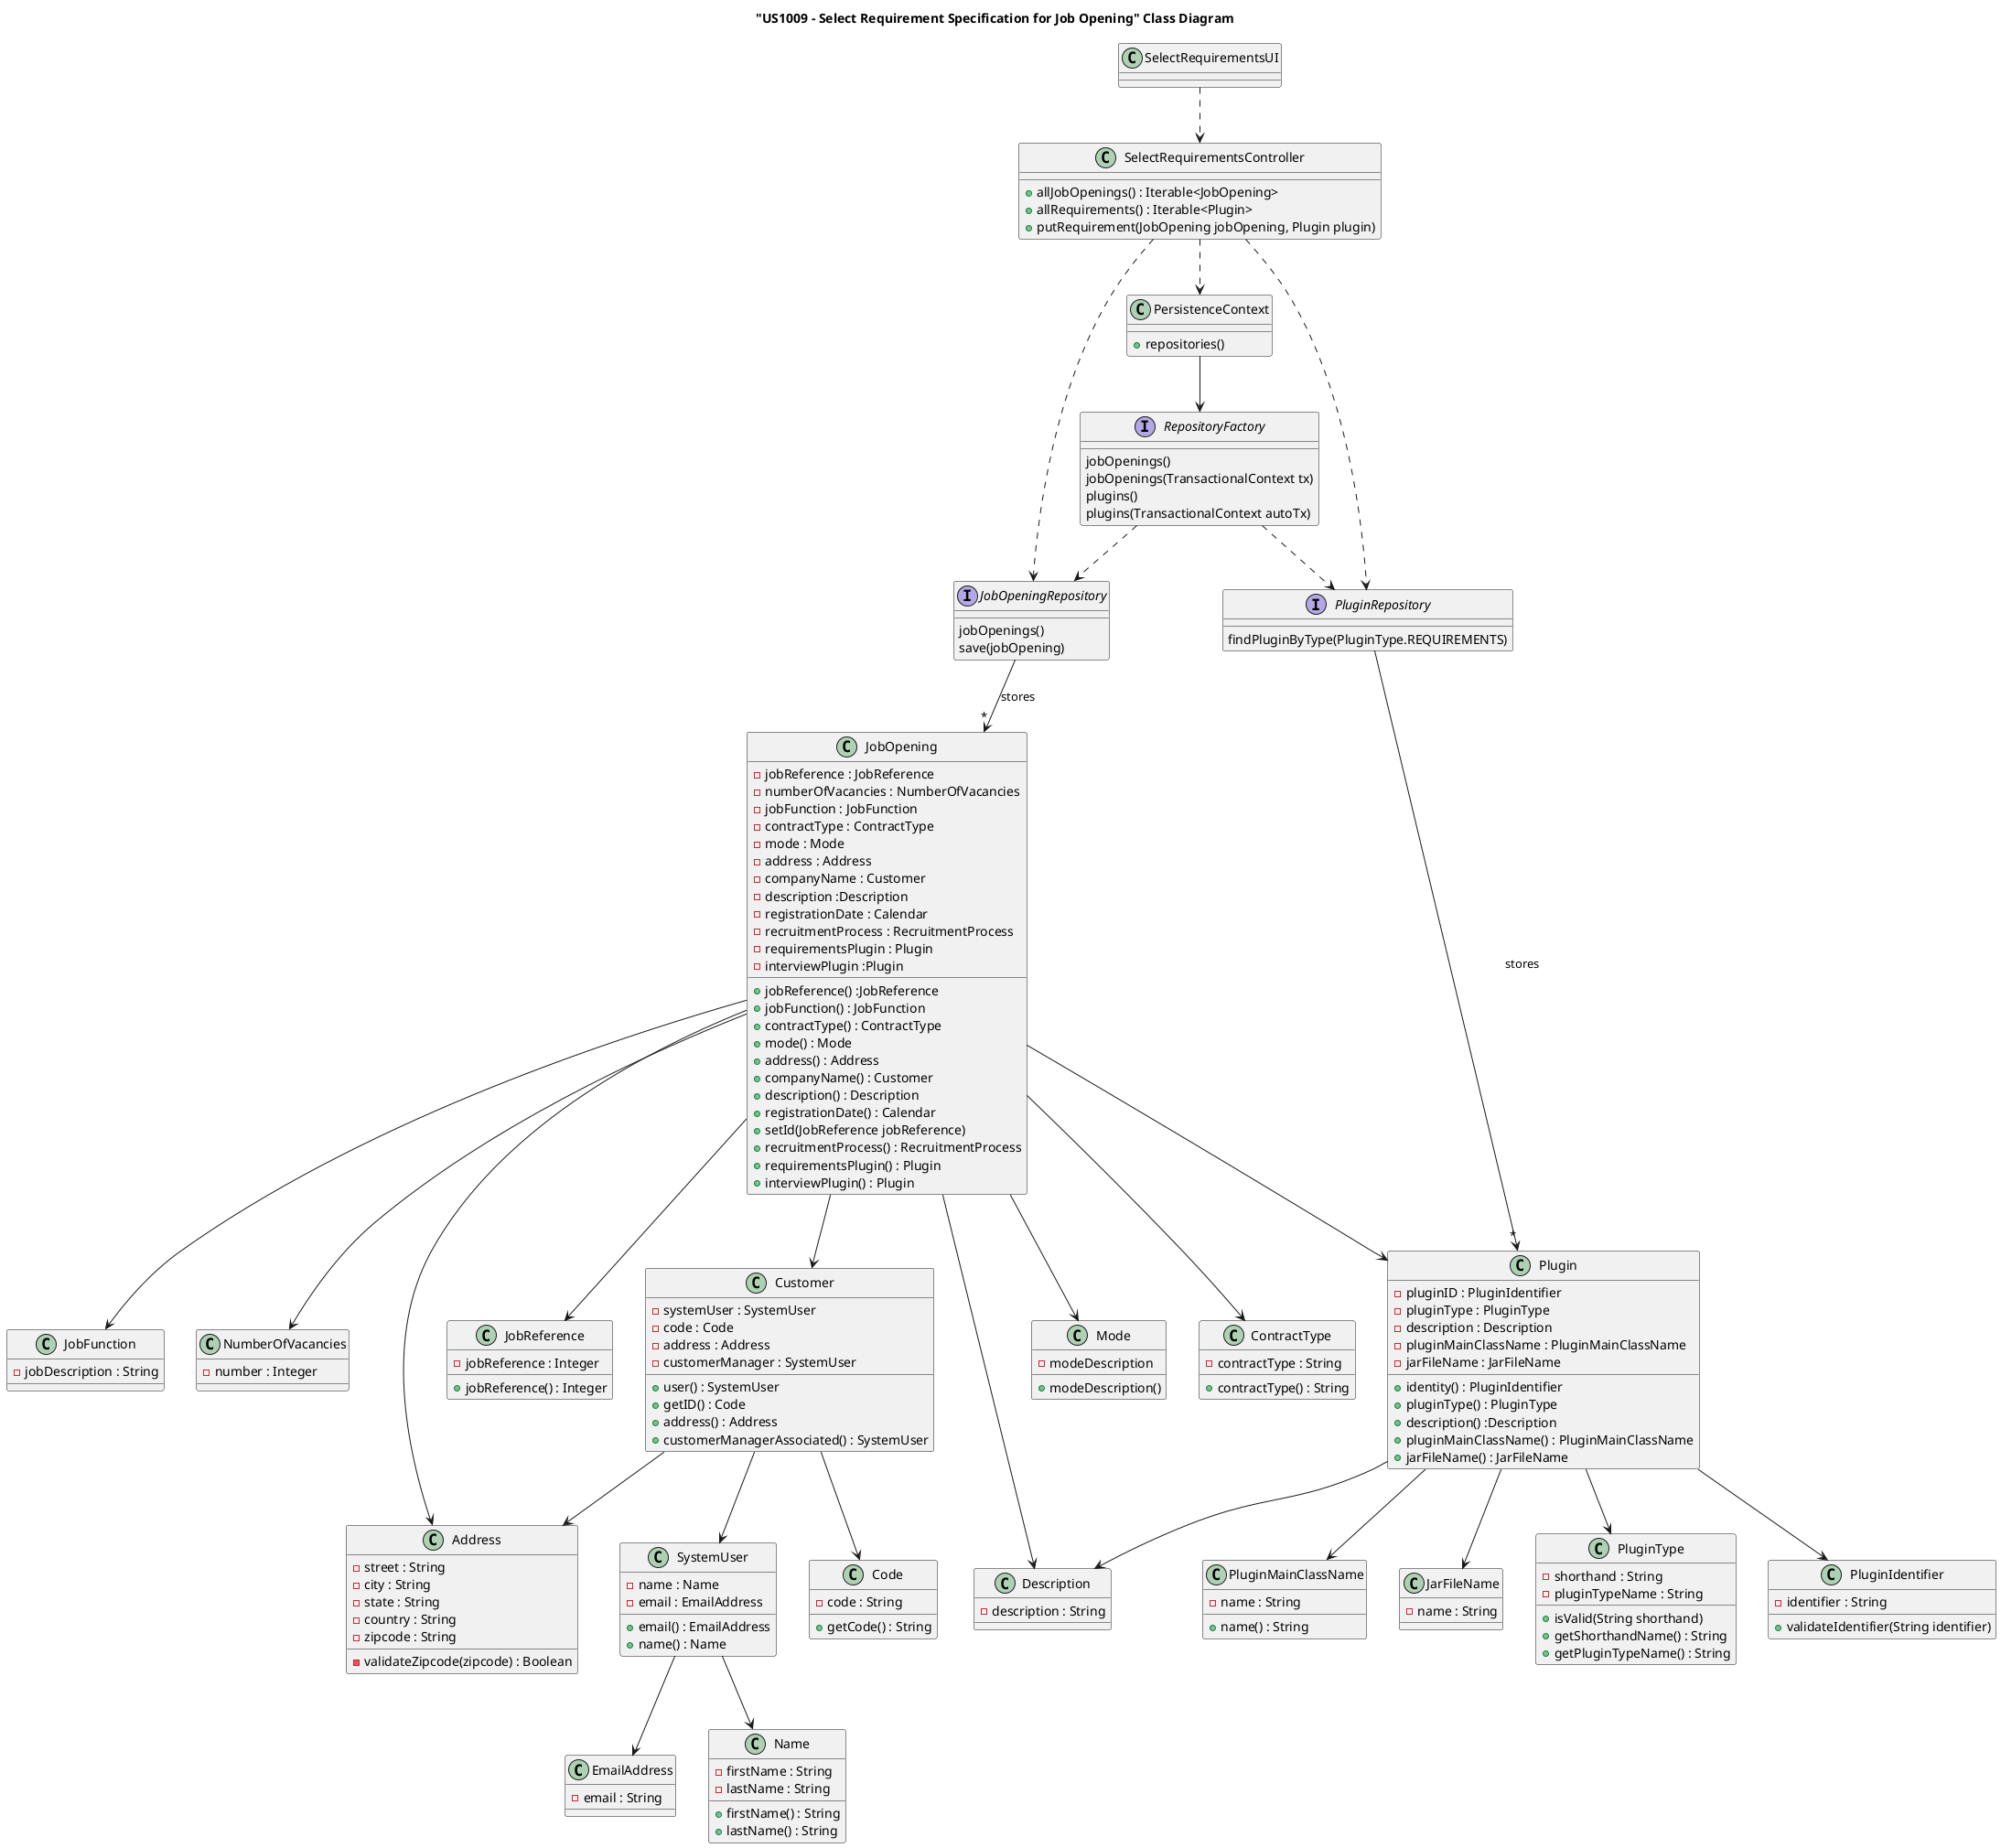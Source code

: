 @startuml

title "US1009 - Select Requirement Specification for Job Opening" Class Diagram

class SelectRequirementsController{
+allJobOpenings() : Iterable<JobOpening>
+allRequirements() : Iterable<Plugin>
+putRequirement(JobOpening jobOpening, Plugin plugin)
}

class SelectRequirementsUI{
}

class PluginMainClassName{
-name : String
+name() : String
}

class Plugin {
-pluginID : PluginIdentifier
-pluginType : PluginType
-description : Description
-pluginMainClassName : PluginMainClassName
-jarFileName : JarFileName

+identity() : PluginIdentifier
+pluginType() : PluginType
+description() :Description
+pluginMainClassName() : PluginMainClassName
+jarFileName() : JarFileName
}

class JarFileName{
-name : String
}

class JobOpening {
-jobReference : JobReference
-numberOfVacancies : NumberOfVacancies
-jobFunction : JobFunction
-contractType : ContractType
-mode : Mode
-address : Address
-companyName : Customer
-description :Description
-registrationDate : Calendar
-recruitmentProcess : RecruitmentProcess
-requirementsPlugin : Plugin
-interviewPlugin :Plugin

+jobReference() :JobReference
+jobFunction() : JobFunction
+contractType() : ContractType
+mode() : Mode
+address() : Address
+companyName() : Customer
+description() : Description
+registrationDate() : Calendar
+setId(JobReference jobReference)
+recruitmentProcess() : RecruitmentProcess
+requirementsPlugin() : Plugin
+interviewPlugin() : Plugin
}

class JobFunction{
-jobDescription : String
}

class NumberOfVacancies{
-number : Integer
}

class Description{
-description : String
}

class JobReference{
-jobReference : Integer
+jobReference() : Integer
}

class Address{
-street : String
-city : String
-state : String
-country : String
-zipcode : String

-validateZipcode(zipcode) : Boolean
}

class Customer{
-systemUser : SystemUser
-code : Code
-address : Address
-customerManager : SystemUser

+user() : SystemUser
+getID() : Code
+address() : Address
+customerManagerAssociated() : SystemUser
}

class EmailAddress{
-email : String

}

class Name{
-firstName : String
-lastName : String
+firstName() : String
+lastName() : String
}

class Code{
-code : String
+getCode() : String
}


class SystemUser{
-name : Name
-email : EmailAddress

+email() : EmailAddress
+name() : Name
}

class Mode{
-modeDescription
+modeDescription()
}

class ContractType{
-contractType : String
+contractType() : String
}


class PersistenceContext{
+repositories()
}

interface RepositoryFactory{
jobOpenings()
jobOpenings(TransactionalContext tx)
plugins()
plugins(TransactionalContext autoTx)
}

interface JobOpeningRepository{
jobOpenings()
save(jobOpening)
}

interface PluginRepository{
findPluginByType(PluginType.REQUIREMENTS)
}

class PluginType{
-shorthand : String
-pluginTypeName : String
+ isValid(String shorthand)
+getShorthandName() : String
+getPluginTypeName() : String
}

class PluginIdentifier{
-identifier : String
+validateIdentifier(String identifier)
}

SelectRequirementsUI ..> SelectRequirementsController
Customer --> Address
JobOpening --> Address
JobOpening --> Mode
JobOpening --> ContractType
JobOpening --> Customer
JobOpening --> JobFunction
JobOpening --> JobReference
JobOpening --> Description
JobOpening --> NumberOfVacancies
JobOpening --> Plugin

SystemUser --> EmailAddress
Customer --> Code
Customer --> SystemUser

PersistenceContext --> RepositoryFactory
SystemUser --> Name
Plugin --> PluginType
Plugin --> Description
Plugin --> PluginIdentifier
Plugin --> PluginMainClassName
Plugin --> JarFileName
 SelectRequirementsController ..> PersistenceContext

 SelectRequirementsController ..> JobOpeningRepository
 SelectRequirementsController ..> PluginRepository
RepositoryFactory ..> JobOpeningRepository
RepositoryFactory  ..> PluginRepository
JobOpeningRepository --> "*" JobOpening : stores
PluginRepository --> "*" Plugin : stores

@enduml